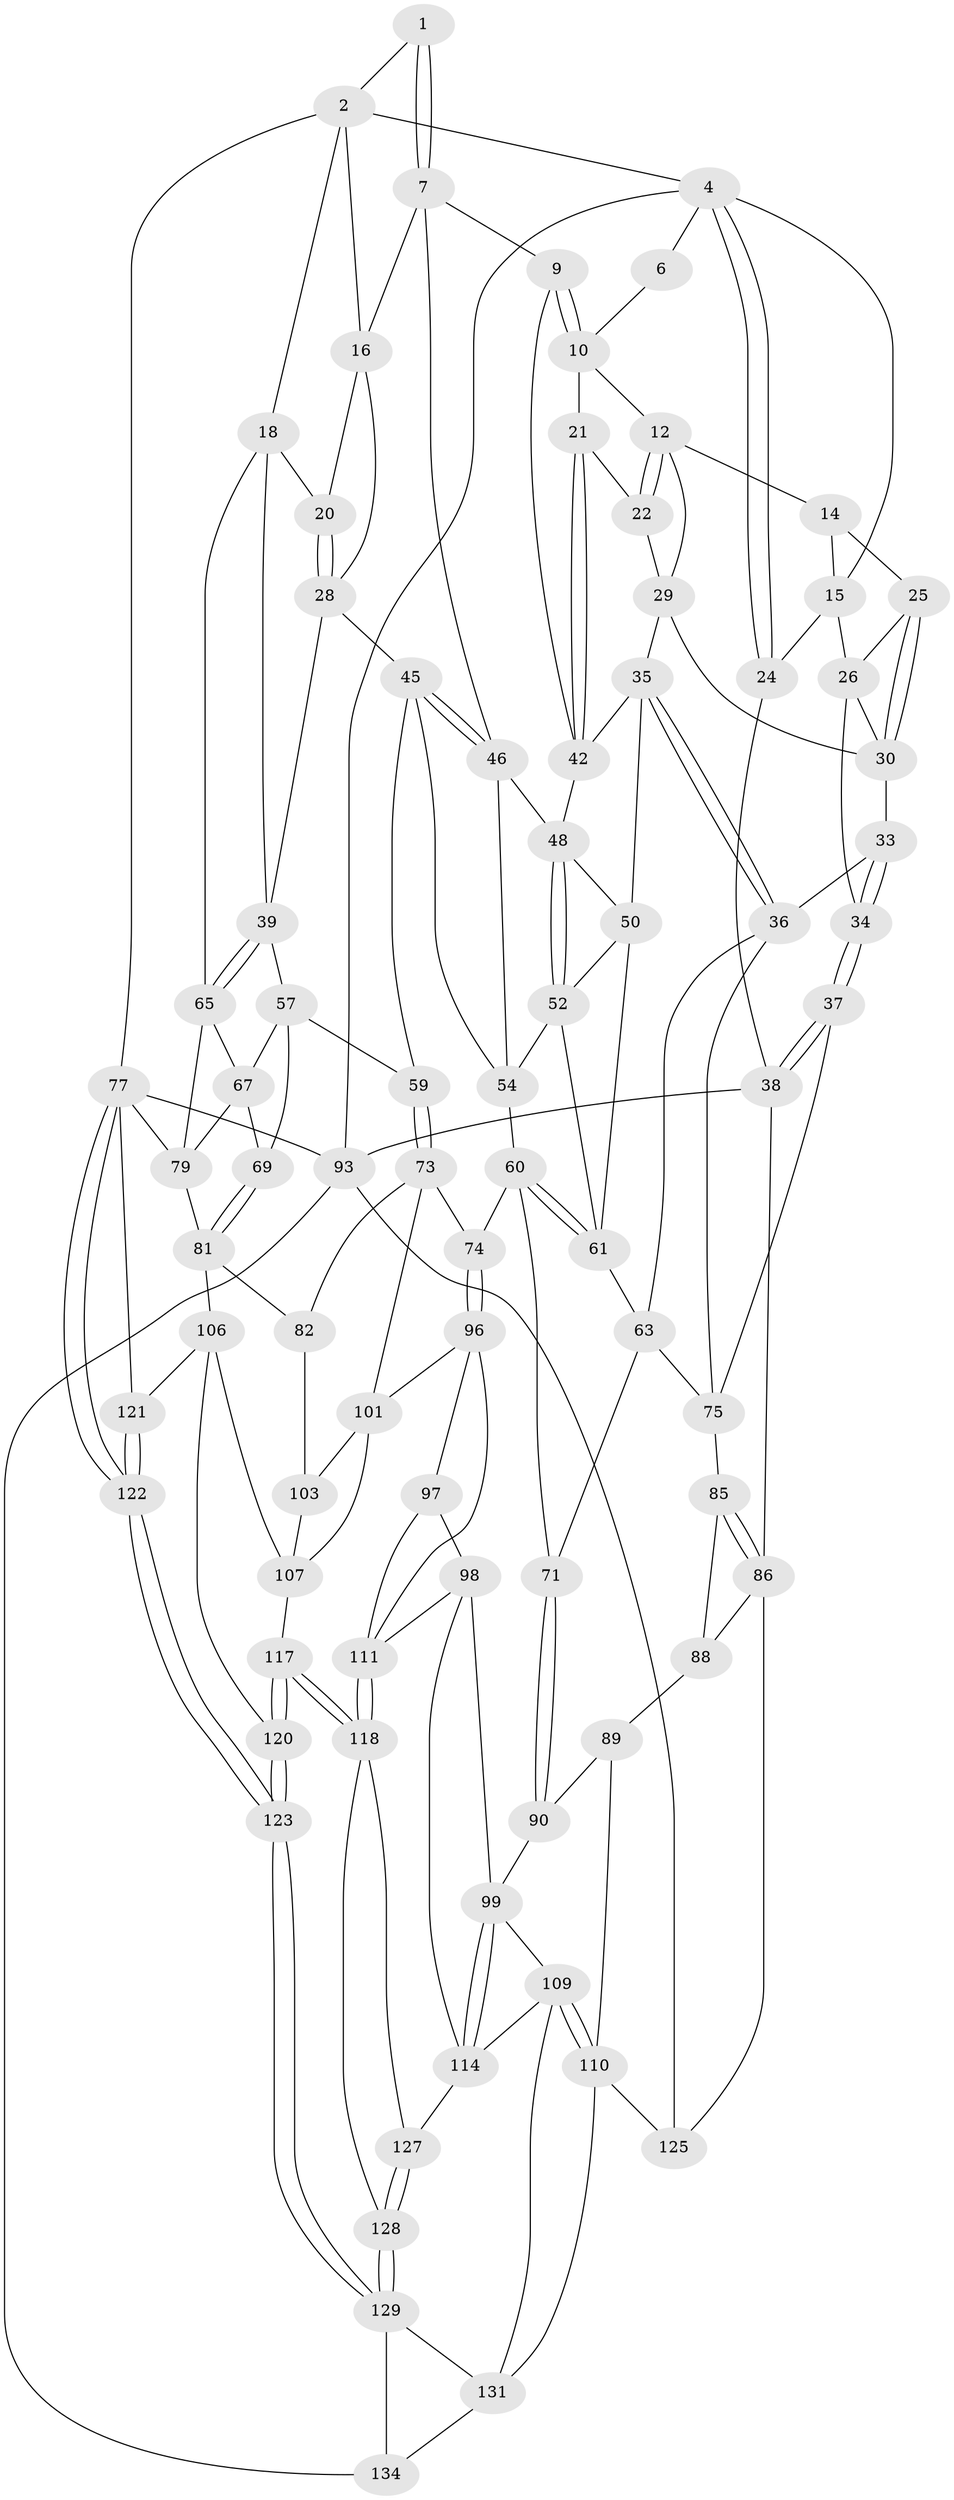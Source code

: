 // original degree distribution, {3: 0.014925373134328358, 4: 0.2462686567164179, 6: 0.23134328358208955, 5: 0.5074626865671642}
// Generated by graph-tools (version 1.1) at 2025/42/03/06/25 10:42:26]
// undirected, 81 vertices, 179 edges
graph export_dot {
graph [start="1"]
  node [color=gray90,style=filled];
  1 [pos="+0.5455135444126442+0"];
  2 [pos="+0.7934756995455172+0",super="+3"];
  4 [pos="+0+0",super="+5"];
  6 [pos="+0.31129239057150415+0"];
  7 [pos="+0.5239741908352272+0.1284153913473593",super="+8"];
  9 [pos="+0.5169088794364176+0.1293489498444653"];
  10 [pos="+0.396131868954569+0.03733284488825932",super="+11"];
  12 [pos="+0.26961492023217914+0.10497185074552279",super="+13"];
  14 [pos="+0.1419420125022211+0.059269140770364326"];
  15 [pos="+0.12948113905779426+0.04242107746167349",super="+23"];
  16 [pos="+0.7786556312592892+0",super="+17"];
  18 [pos="+1+0",super="+19"];
  20 [pos="+0.7936375885589612+0.025992677464641747"];
  21 [pos="+0.35617330437421935+0.182299006479508"];
  22 [pos="+0.3340103128418455+0.17232474322659447"];
  24 [pos="+0+0.20186768723257423"];
  25 [pos="+0.12495212931284663+0.15067804479085403"];
  26 [pos="+0.11675900869046052+0.15609879621433073",super="+27"];
  28 [pos="+0.7023288901395678+0.16509946317591706",super="+41"];
  29 [pos="+0.2328182778437642+0.14262653562517613",super="+31"];
  30 [pos="+0.1865164468419398+0.16549763121697714",super="+32"];
  33 [pos="+0.154649634061451+0.34670813524090005"];
  34 [pos="+0.01790796565352942+0.3716223816129996"];
  35 [pos="+0.22286763666128132+0.32531881226283144",super="+43"];
  36 [pos="+0.18505291111559308+0.3512594671464959",super="+64"];
  37 [pos="+0+0.39266865920558286"];
  38 [pos="+0+0.38403141035907845",super="+87"];
  39 [pos="+0.8703134390736472+0.2641325340765421",super="+40"];
  42 [pos="+0.3757485196127448+0.1941036912340926",super="+44"];
  45 [pos="+0.675701707040268+0.28577910641154375",super="+56"];
  46 [pos="+0.5318281572620077+0.20331159235201385",super="+47"];
  48 [pos="+0.45334472062828185+0.2919659241306024",super="+49"];
  50 [pos="+0.3579696784238106+0.3309932170198263",super="+51"];
  52 [pos="+0.4283924287540885+0.3510593170095589",super="+53"];
  54 [pos="+0.5639466505013427+0.3796156069893469",super="+55"];
  57 [pos="+0.8567190218413975+0.32948524085433234",super="+58"];
  59 [pos="+0.7204673079875191+0.48855571956797045"];
  60 [pos="+0.4994135350408263+0.44857580531191826",super="+70"];
  61 [pos="+0.40056537269609493+0.4232837637622412",super="+62"];
  63 [pos="+0.3604005998410039+0.4328952335788963",super="+72"];
  65 [pos="+1+0.2390318045146739",super="+66"];
  67 [pos="+0.9351325346249341+0.3853774982128053",super="+68"];
  69 [pos="+0.8854307271511028+0.5831308924621481"];
  71 [pos="+0.34422404533104894+0.636686262622906"];
  73 [pos="+0.6456706832890371+0.5941265828932057",super="+84"];
  74 [pos="+0.5815297447167906+0.6168842550351514"];
  75 [pos="+0.2594591631833542+0.5424079914094879",super="+76"];
  77 [pos="+1+1",super="+78"];
  79 [pos="+1+0.6883778928762533",super="+80"];
  81 [pos="+0.815699945294355+0.6845322498222836",super="+94"];
  82 [pos="+0.8154158263747011+0.6846432541849947",super="+83"];
  85 [pos="+0.10650607759277672+0.5799553131514767"];
  86 [pos="+0+0.7745449264162599",super="+92"];
  88 [pos="+0.11203993555682568+0.6015219968601072",super="+91"];
  89 [pos="+0.19943357002940332+0.6689620124525155",super="+95"];
  90 [pos="+0.3402225875728024+0.6480179153782472"];
  93 [pos="+0+1",super="+133"];
  96 [pos="+0.5841023940049823+0.7105678516087813",super="+102"];
  97 [pos="+0.5324104404393996+0.7686210146366024"];
  98 [pos="+0.5120457319300483+0.776545346986183",super="+113"];
  99 [pos="+0.4561049247674554+0.775857941202291",super="+100"];
  101 [pos="+0.6981130781962537+0.763147984484206",super="+104"];
  103 [pos="+0.7729369853898416+0.7881683014124949",super="+105"];
  106 [pos="+0.8754862083025846+0.806501510525628",super="+119"];
  107 [pos="+0.8396568886592719+0.8138483976305572",super="+108"];
  109 [pos="+0.2632079343398442+0.8625668543652795",super="+115"];
  110 [pos="+0.24593954335251209+0.8794702418080806",super="+124"];
  111 [pos="+0.6398676802517073+0.8571815866829638",super="+112"];
  114 [pos="+0.44076685948134264+0.8804146786122516",super="+116"];
  117 [pos="+0.749822356553334+0.9342309138538448"];
  118 [pos="+0.6497926158613179+0.879055510990084",super="+126"];
  120 [pos="+0.8029778541578833+1"];
  121 [pos="+0.9051975029536344+0.8488212302664558"];
  122 [pos="+1+1"];
  123 [pos="+0.8909935529610483+1"];
  125 [pos="+0.10084999173919655+0.9491809532594984"];
  127 [pos="+0.5138461768996911+0.9323617101849995"];
  128 [pos="+0.5361291287017192+1"];
  129 [pos="+0.5276982967669935+1",super="+130"];
  131 [pos="+0.41856927376030345+0.9418093388217256",super="+132"];
  134 [pos="+0.28659827236217095+1"];
  1 -- 2;
  1 -- 7;
  1 -- 7;
  2 -- 16;
  2 -- 18;
  2 -- 4;
  2 -- 77;
  4 -- 24;
  4 -- 24;
  4 -- 93;
  4 -- 6;
  4 -- 15;
  6 -- 10;
  7 -- 16;
  7 -- 9;
  7 -- 46;
  9 -- 10;
  9 -- 10;
  9 -- 42;
  10 -- 21;
  10 -- 12;
  12 -- 22;
  12 -- 22;
  12 -- 29;
  12 -- 14;
  14 -- 15;
  14 -- 25;
  15 -- 24;
  15 -- 26;
  16 -- 20;
  16 -- 28;
  18 -- 65;
  18 -- 20;
  18 -- 39;
  20 -- 28;
  20 -- 28;
  21 -- 22;
  21 -- 42;
  21 -- 42;
  22 -- 29;
  24 -- 38;
  25 -- 26;
  25 -- 30;
  25 -- 30;
  26 -- 34;
  26 -- 30;
  28 -- 45;
  28 -- 39;
  29 -- 30;
  29 -- 35;
  30 -- 33;
  33 -- 34;
  33 -- 34;
  33 -- 36;
  34 -- 37;
  34 -- 37;
  35 -- 36;
  35 -- 36;
  35 -- 42;
  35 -- 50;
  36 -- 75;
  36 -- 63;
  37 -- 38;
  37 -- 38;
  37 -- 75;
  38 -- 93;
  38 -- 86;
  39 -- 65;
  39 -- 65;
  39 -- 57;
  42 -- 48;
  45 -- 46;
  45 -- 46;
  45 -- 59;
  45 -- 54;
  46 -- 48;
  46 -- 54;
  48 -- 52;
  48 -- 52;
  48 -- 50;
  50 -- 61;
  50 -- 52;
  52 -- 54;
  52 -- 61;
  54 -- 60;
  57 -- 67;
  57 -- 59;
  57 -- 69;
  59 -- 73;
  59 -- 73;
  60 -- 61;
  60 -- 61;
  60 -- 74;
  60 -- 71;
  61 -- 63;
  63 -- 75;
  63 -- 71;
  65 -- 67;
  65 -- 79;
  67 -- 69;
  67 -- 79;
  69 -- 81;
  69 -- 81;
  71 -- 90;
  71 -- 90;
  73 -- 74;
  73 -- 101;
  73 -- 82;
  74 -- 96;
  74 -- 96;
  75 -- 85;
  77 -- 122;
  77 -- 122;
  77 -- 93;
  77 -- 121;
  77 -- 79;
  79 -- 81;
  81 -- 82;
  81 -- 106;
  82 -- 103 [weight=2];
  85 -- 86;
  85 -- 86;
  85 -- 88;
  86 -- 125;
  86 -- 88;
  88 -- 89 [weight=2];
  89 -- 90;
  89 -- 110;
  90 -- 99;
  93 -- 125;
  93 -- 134;
  96 -- 97;
  96 -- 101;
  96 -- 111;
  97 -- 98;
  97 -- 111;
  98 -- 99;
  98 -- 111;
  98 -- 114;
  99 -- 114;
  99 -- 114;
  99 -- 109;
  101 -- 107;
  101 -- 103;
  103 -- 107;
  106 -- 107;
  106 -- 120;
  106 -- 121;
  107 -- 117;
  109 -- 110;
  109 -- 110;
  109 -- 114;
  109 -- 131;
  110 -- 125;
  110 -- 131;
  111 -- 118;
  111 -- 118;
  114 -- 127;
  117 -- 118;
  117 -- 118;
  117 -- 120;
  117 -- 120;
  118 -- 128;
  118 -- 127;
  120 -- 123;
  120 -- 123;
  121 -- 122;
  121 -- 122;
  122 -- 123;
  122 -- 123;
  123 -- 129;
  123 -- 129;
  127 -- 128;
  127 -- 128;
  128 -- 129;
  128 -- 129;
  129 -- 131;
  129 -- 134;
  131 -- 134;
}
